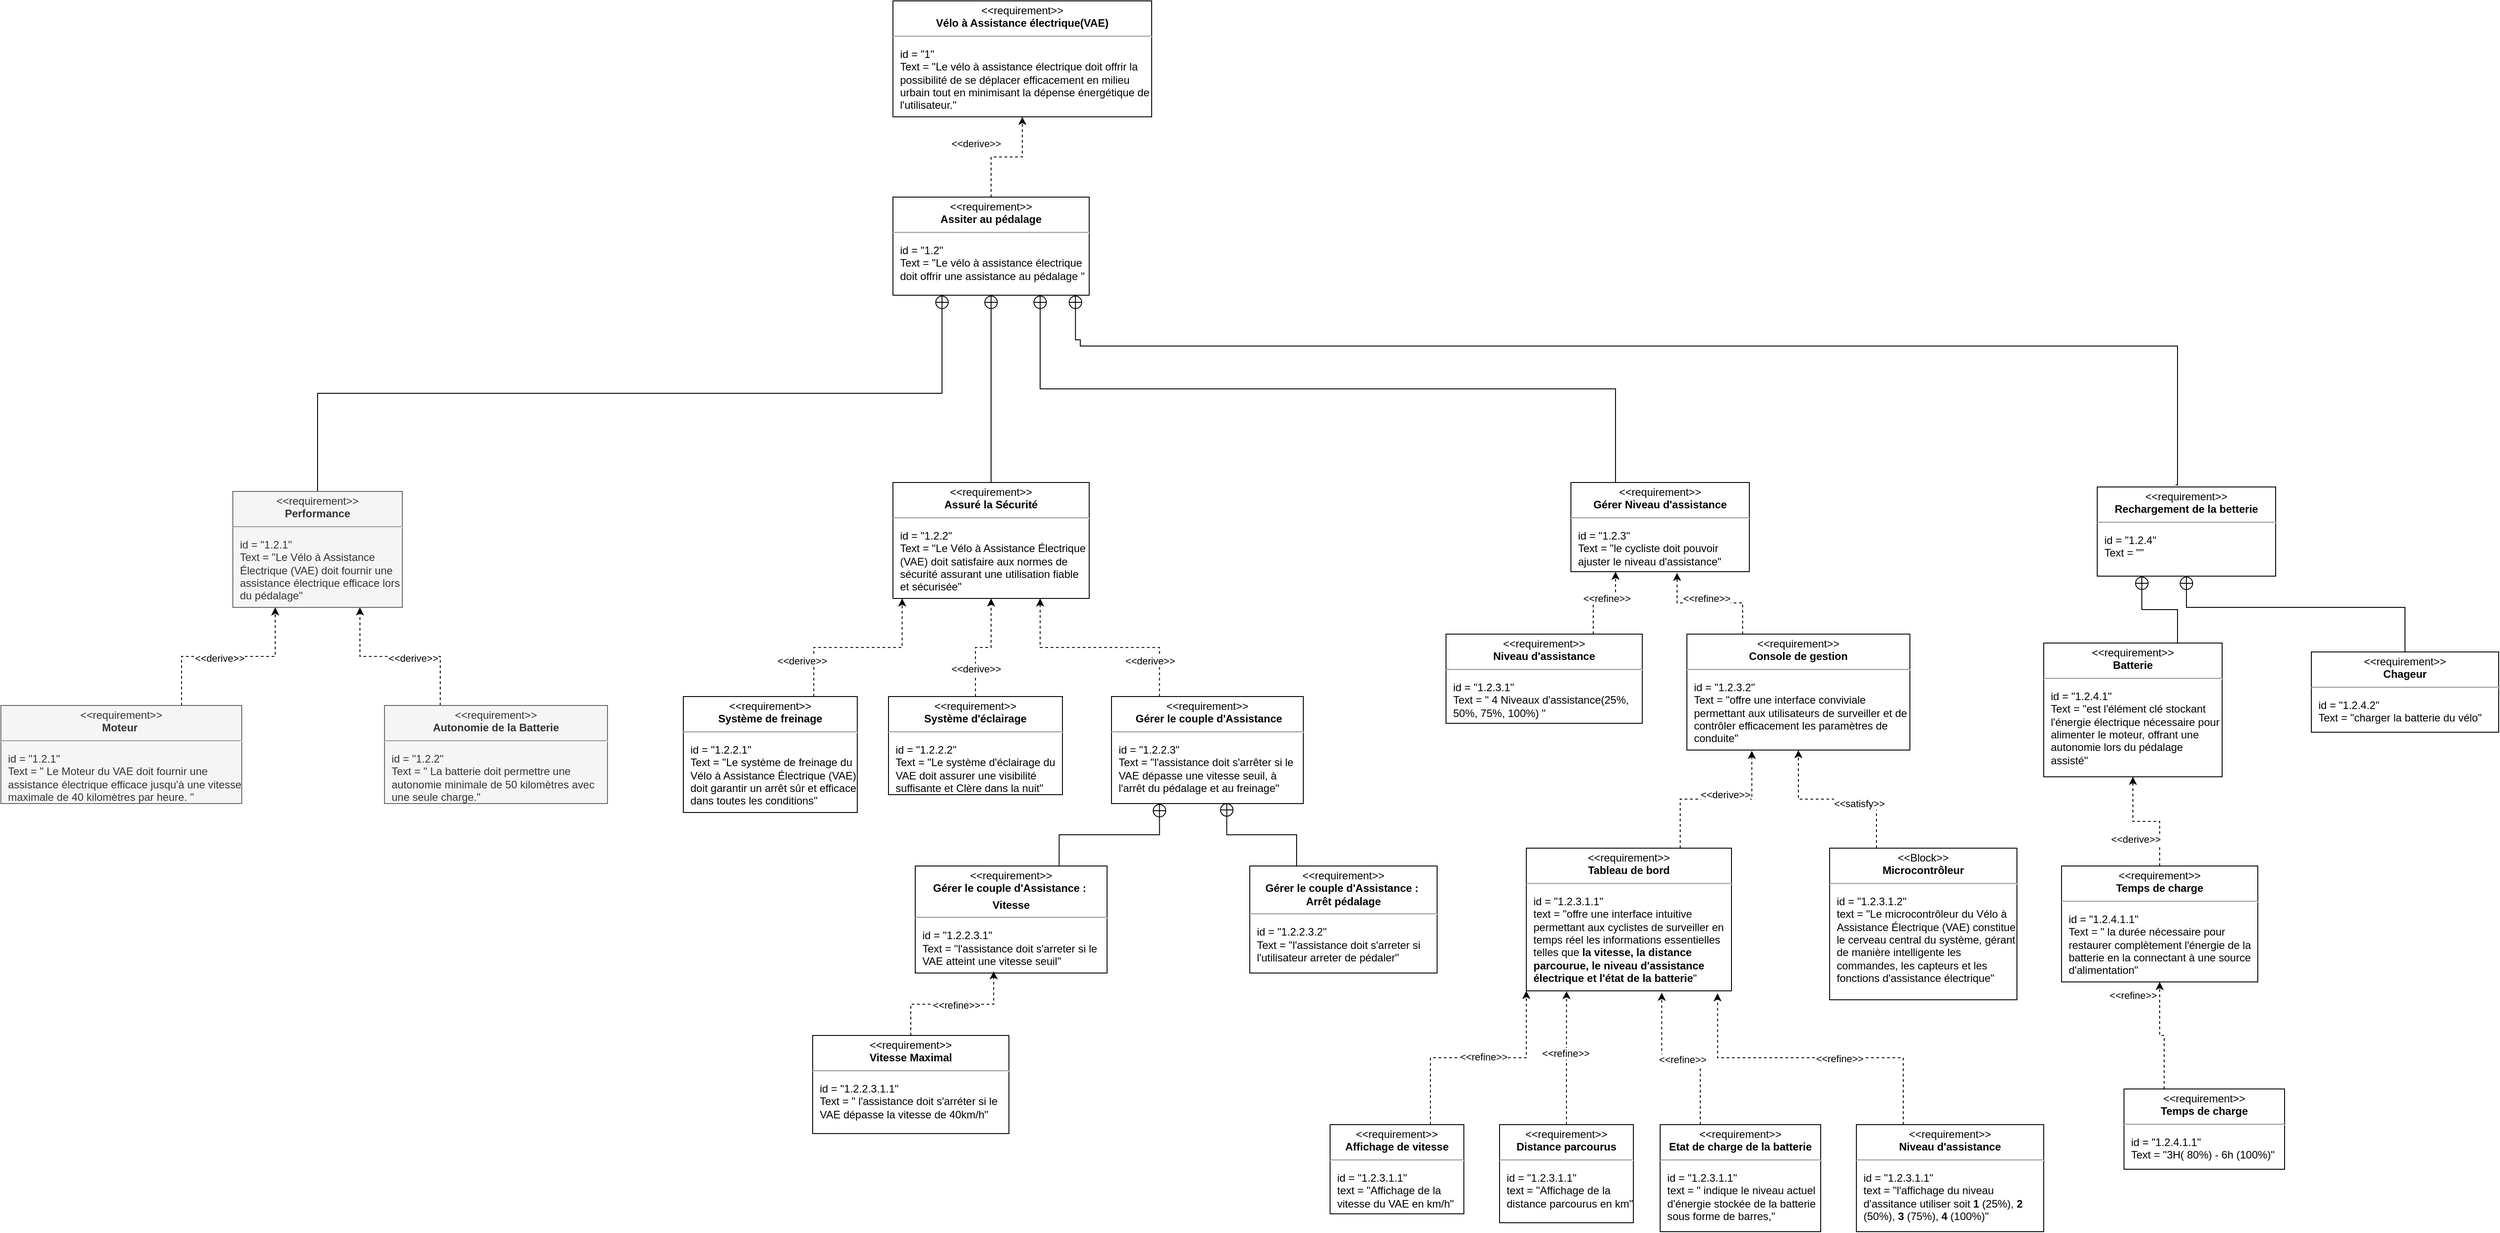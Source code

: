 <mxfile version="22.1.18" type="github">
  <diagram id="dAIOxEO-8DKLfruTNQ-A" name="Page-1">
    <mxGraphModel dx="4293" dy="5206" grid="1" gridSize="10" guides="1" tooltips="1" connect="1" arrows="1" fold="1" page="1" pageScale="1" pageWidth="3300" pageHeight="4681" math="0" shadow="0">
      <root>
        <mxCell id="0" />
        <mxCell id="1" parent="0" />
        <mxCell id="Z8fRhWyoZz0i8I4wxV49-1" value="&lt;p style=&quot;margin:0px;margin-top:4px;text-align:center;&quot;&gt;&amp;lt;&amp;lt;requirement&amp;gt;&amp;gt;&lt;br&gt;&lt;b&gt;Vélo à Assistance&amp;nbsp;électrique(VAE)&lt;/b&gt;&lt;/p&gt;&lt;hr&gt;&lt;p&gt;&lt;/p&gt;&lt;p style=&quot;margin:0px;margin-left:8px;text-align:left;&quot;&gt;id = &quot;1&quot;&lt;/p&gt;&lt;p style=&quot;text-align: left; margin: 0px 0px 0px 8px;&quot;&gt;Text = &quot;Le vélo à assistance électrique doit offrir la possibilité de se déplacer efficacement en milieu urbain tout en minimisant la dépense énergétique de l&#39;utilisateur.&quot;&lt;/p&gt;" style="shape=rect;overflow=fill;html=1;whiteSpace=wrap;align=center;" parent="1" vertex="1">
          <mxGeometry x="-2010" y="-4150" width="290" height="130" as="geometry" />
        </mxCell>
        <mxCell id="ZlxOVn8GUJKfg7nqgYgB-28" style="edgeStyle=orthogonalEdgeStyle;rounded=0;orthogonalLoop=1;jettySize=auto;html=1;exitX=0.5;exitY=0;exitDx=0;exitDy=0;entryX=0.5;entryY=1;entryDx=0;entryDy=0;dashed=1;" parent="1" source="Z8fRhWyoZz0i8I4wxV49-3" target="Z8fRhWyoZz0i8I4wxV49-1" edge="1">
          <mxGeometry relative="1" as="geometry" />
        </mxCell>
        <mxCell id="Z8fRhWyoZz0i8I4wxV49-3" value="&lt;p style=&quot;margin:0px;margin-top:4px;text-align:center;&quot;&gt;&amp;lt;&amp;lt;requirement&amp;gt;&amp;gt;&lt;br&gt;&lt;b&gt;Assiter au pédalage&lt;/b&gt;&lt;/p&gt;&lt;hr&gt;&lt;p&gt;&lt;/p&gt;&lt;p style=&quot;margin:0px;margin-left:8px;text-align:left;&quot;&gt;id = &quot;1.2&quot;&lt;/p&gt;&lt;p style=&quot;margin:0px;margin-left:8px;text-align:left;&quot;&gt;Text = &quot;Le vélo à assistance électrique doit offrir une assistance au pédalage&amp;nbsp;&quot;&lt;/p&gt;" style="shape=rect;overflow=fill;html=1;whiteSpace=wrap;align=center;" parent="1" vertex="1">
          <mxGeometry x="-2010" y="-3930" width="220" height="110" as="geometry" />
        </mxCell>
        <mxCell id="ZlxOVn8GUJKfg7nqgYgB-30" style="edgeStyle=orthogonalEdgeStyle;rounded=0;orthogonalLoop=1;jettySize=auto;html=1;exitX=0.5;exitY=0;exitDx=0;exitDy=0;entryX=0.5;entryY=1;entryDx=0;entryDy=0;entryPerimeter=0;endArrow=circlePlus;endFill=0;" parent="1" source="Z8fRhWyoZz0i8I4wxV49-20" target="Z8fRhWyoZz0i8I4wxV49-3" edge="1">
          <mxGeometry relative="1" as="geometry">
            <mxPoint x="-1910" y="-3830" as="targetPoint" />
            <Array as="points">
              <mxPoint x="-1900" y="-3610" />
            </Array>
          </mxGeometry>
        </mxCell>
        <mxCell id="Z8fRhWyoZz0i8I4wxV49-20" value="&lt;p style=&quot;margin:0px;margin-top:4px;text-align:center;&quot;&gt;&amp;lt;&amp;lt;requirement&amp;gt;&amp;gt;&lt;br&gt;&lt;b&gt;Assuré la Sécurité&lt;/b&gt;&lt;/p&gt;&lt;hr&gt;&lt;p&gt;&lt;/p&gt;&lt;p style=&quot;margin:0px;margin-left:8px;text-align:left;&quot;&gt;id = &quot;1.2.2&quot;&lt;/p&gt;&lt;p style=&quot;margin:0px;margin-left:8px;text-align:left;&quot;&gt;Text = &quot;Le Vélo à Assistance Électrique (VAE) doit satisfaire aux normes de sécurité assurant une utilisation fiable et sécurisée&quot;&lt;/p&gt;" style="shape=rect;overflow=fill;html=1;whiteSpace=wrap;align=center;" parent="1" vertex="1">
          <mxGeometry x="-2010" y="-3610" width="220" height="130" as="geometry" />
        </mxCell>
        <mxCell id="ZlxOVn8GUJKfg7nqgYgB-31" style="edgeStyle=orthogonalEdgeStyle;rounded=0;orthogonalLoop=1;jettySize=auto;html=1;exitX=0.25;exitY=0;exitDx=0;exitDy=0;entryX=0.75;entryY=1;entryDx=0;entryDy=0;endArrow=circlePlus;endFill=0;" parent="1" source="Z8fRhWyoZz0i8I4wxV49-21" target="Z8fRhWyoZz0i8I4wxV49-3" edge="1">
          <mxGeometry relative="1" as="geometry" />
        </mxCell>
        <mxCell id="Z8fRhWyoZz0i8I4wxV49-21" value="&lt;p style=&quot;margin:0px;margin-top:4px;text-align:center;&quot;&gt;&amp;lt;&amp;lt;requirement&amp;gt;&amp;gt;&lt;br&gt;&lt;b&gt;Gérer Niveau d&#39;assistance&lt;/b&gt;&lt;/p&gt;&lt;hr&gt;&lt;p&gt;&lt;/p&gt;&lt;p style=&quot;margin:0px;margin-left:8px;text-align:left;&quot;&gt;id = &quot;1.2.3&quot;&lt;/p&gt;&lt;p style=&quot;margin:0px;margin-left:8px;text-align:left;&quot;&gt;Text = &quot;le cycliste doit pouvoir ajuster le niveau d&#39;assistance&quot;&lt;/p&gt;" style="shape=rect;overflow=fill;html=1;whiteSpace=wrap;align=center;" parent="1" vertex="1">
          <mxGeometry x="-1250" y="-3610" width="200" height="100" as="geometry" />
        </mxCell>
        <mxCell id="ZlxOVn8GUJKfg7nqgYgB-1" style="edgeStyle=orthogonalEdgeStyle;rounded=0;orthogonalLoop=1;jettySize=auto;html=1;exitX=0.75;exitY=0;exitDx=0;exitDy=0;entryX=0.047;entryY=1;entryDx=0;entryDy=0;entryPerimeter=0;dashed=1;" parent="1" source="Z8fRhWyoZz0i8I4wxV49-24" target="Z8fRhWyoZz0i8I4wxV49-20" edge="1">
          <mxGeometry relative="1" as="geometry">
            <mxPoint x="-1996.4" y="-3449.8" as="targetPoint" />
          </mxGeometry>
        </mxCell>
        <mxCell id="Z8fRhWyoZz0i8I4wxV49-24" value="&lt;p style=&quot;margin:0px;margin-top:4px;text-align:center;&quot;&gt;&amp;lt;&amp;lt;requirement&amp;gt;&amp;gt;&lt;br&gt;&lt;b&gt;Système de freinage&lt;/b&gt;&lt;/p&gt;&lt;hr&gt;&lt;p&gt;&lt;/p&gt;&lt;p style=&quot;margin:0px;margin-left:8px;text-align:left;&quot;&gt;id = &quot;1.2.2.1&quot;&lt;/p&gt;&lt;p style=&quot;margin:0px;margin-left:8px;text-align:left;&quot;&gt;Text = &quot;Le système de freinage du Vélo à Assistance Électrique (VAE) doit garantir un arrêt sûr et efficace dans toutes les conditions&quot;&lt;/p&gt;" style="shape=rect;overflow=fill;html=1;whiteSpace=wrap;align=center;" parent="1" vertex="1">
          <mxGeometry x="-2245" y="-3370" width="195" height="130" as="geometry" />
        </mxCell>
        <mxCell id="ZlxOVn8GUJKfg7nqgYgB-6" style="edgeStyle=orthogonalEdgeStyle;rounded=0;orthogonalLoop=1;jettySize=auto;html=1;exitX=0.5;exitY=0;exitDx=0;exitDy=0;dashed=1;entryX=0.5;entryY=1;entryDx=0;entryDy=0;" parent="1" source="Z8fRhWyoZz0i8I4wxV49-25" target="Z8fRhWyoZz0i8I4wxV49-20" edge="1">
          <mxGeometry relative="1" as="geometry">
            <mxPoint x="-1915" y="-3450" as="targetPoint" />
          </mxGeometry>
        </mxCell>
        <mxCell id="Z8fRhWyoZz0i8I4wxV49-25" value="&lt;p style=&quot;margin:0px;margin-top:4px;text-align:center;&quot;&gt;&amp;lt;&amp;lt;requirement&amp;gt;&amp;gt;&lt;br&gt;&lt;b style=&quot;border-color: var(--border-color);&quot;&gt;Système d&#39;éclairage&lt;/b&gt;&lt;/p&gt;&lt;hr&gt;&lt;p&gt;&lt;/p&gt;&lt;p style=&quot;margin:0px;margin-left:8px;text-align:left;&quot;&gt;id = &quot;1.2.2.2&quot;&lt;/p&gt;&lt;p style=&quot;margin:0px;margin-left:8px;text-align:left;&quot;&gt;Text = &quot;Le système d&#39;éclairage du VAE doit assurer une visibilité suffisante et Clère dans la nuit&quot;&lt;/p&gt;" style="shape=rect;overflow=fill;html=1;whiteSpace=wrap;align=center;" parent="1" vertex="1">
          <mxGeometry x="-2015" y="-3370" width="195" height="110" as="geometry" />
        </mxCell>
        <mxCell id="Z8fRhWyoZz0i8I4wxV49-27" value="&lt;p style=&quot;margin:0px;margin-top:4px;text-align:center;&quot;&gt;&amp;lt;&amp;lt;requirement&amp;gt;&amp;gt;&lt;br&gt;&lt;b&gt;&amp;nbsp;Gérer le couple d&#39;Assistance&lt;br&gt;&lt;/b&gt;&lt;/p&gt;&lt;hr&gt;&lt;p&gt;&lt;/p&gt;&lt;p style=&quot;margin:0px;margin-left:8px;text-align:left;&quot;&gt;id = &quot;1.2.2.3&quot;&lt;/p&gt;&lt;p style=&quot;margin:0px;margin-left:8px;text-align:left;&quot;&gt;Text = &quot;l&#39;assistance doit s&#39;arrêter si le VAE dépasse une vitesse seuil, à l&#39;arrêt du pédalage et au freinage&quot;&lt;/p&gt;" style="shape=rect;overflow=fill;html=1;whiteSpace=wrap;align=center;" parent="1" vertex="1">
          <mxGeometry x="-1765" y="-3370" width="215" height="120" as="geometry" />
        </mxCell>
        <mxCell id="Z8fRhWyoZz0i8I4wxV49-30" style="edgeStyle=orthogonalEdgeStyle;rounded=0;orthogonalLoop=1;jettySize=auto;html=1;exitX=0.75;exitY=0;exitDx=0;exitDy=0;entryX=0.25;entryY=1;entryDx=0;entryDy=0;endArrow=circlePlus;endFill=0;" parent="1" source="Z8fRhWyoZz0i8I4wxV49-28" target="Z8fRhWyoZz0i8I4wxV49-27" edge="1">
          <mxGeometry relative="1" as="geometry" />
        </mxCell>
        <mxCell id="Z8fRhWyoZz0i8I4wxV49-28" value="&lt;p style=&quot;margin:0px;margin-top:4px;text-align:center;&quot;&gt;&amp;lt;&amp;lt;requirement&amp;gt;&amp;gt;&lt;br&gt;&lt;b&gt;Gérer le couple d&#39;Assistance :&amp;nbsp;&lt;br&gt;&lt;/b&gt;&lt;/p&gt;&lt;p style=&quot;margin:0px;margin-top:4px;text-align:center;&quot;&gt;&lt;b&gt;Vitesse&lt;/b&gt;&lt;/p&gt;&lt;hr&gt;&lt;p&gt;&lt;/p&gt;&lt;p style=&quot;margin:0px;margin-left:8px;text-align:left;&quot;&gt;id = &quot;1.2.2.3.1&quot;&lt;/p&gt;&lt;p style=&quot;margin:0px;margin-left:8px;text-align:left;&quot;&gt;Text = &quot;l&#39;assistance doit s&#39;arreter si le VAE atteint une vitesse seuil&quot;&lt;/p&gt;" style="shape=rect;overflow=fill;html=1;whiteSpace=wrap;align=center;" parent="1" vertex="1">
          <mxGeometry x="-1985" y="-3180" width="215" height="120" as="geometry" />
        </mxCell>
        <mxCell id="Z8fRhWyoZz0i8I4wxV49-29" value="&lt;p style=&quot;margin:0px;margin-top:4px;text-align:center;&quot;&gt;&amp;lt;&amp;lt;requirement&amp;gt;&amp;gt;&lt;br&gt;&lt;b&gt;Gérer le couple d&#39;Assistance :&amp;nbsp;&lt;br&gt;&lt;/b&gt;&lt;/p&gt;&lt;b&gt;Arrêt&lt;/b&gt;&lt;b style=&quot;background-color: initial;&quot;&gt;&amp;nbsp;pédalage&lt;/b&gt;&lt;b&gt;&lt;br&gt;&lt;/b&gt;&lt;hr&gt;&lt;p&gt;&lt;/p&gt;&lt;p style=&quot;margin:0px;margin-left:8px;text-align:left;&quot;&gt;id = &quot;1.2.2.3.2&quot;&lt;/p&gt;&lt;p style=&quot;margin:0px;margin-left:8px;text-align:left;&quot;&gt;Text = &quot;l&#39;assistance doit s&#39;arreter si l&#39;utilisateur arreter de pédaler&quot;&lt;/p&gt;" style="shape=rect;overflow=fill;html=1;whiteSpace=wrap;align=center;" parent="1" vertex="1">
          <mxGeometry x="-1610" y="-3180" width="210" height="120" as="geometry" />
        </mxCell>
        <mxCell id="Z8fRhWyoZz0i8I4wxV49-33" value="&lt;p style=&quot;margin:0px;margin-top:4px;text-align:center;&quot;&gt;&amp;lt;&amp;lt;requirement&amp;gt;&amp;gt;&lt;br&gt;&lt;b&gt;Vitesse Maximal&lt;/b&gt;&lt;/p&gt;&lt;hr&gt;&lt;p&gt;&lt;/p&gt;&lt;p style=&quot;margin:0px;margin-left:8px;text-align:left;&quot;&gt;id = &quot;1.2.2.3.1.1&quot;&lt;/p&gt;&lt;p style=&quot;margin:0px;margin-left:8px;text-align:left;&quot;&gt;Text = &quot; l&#39;assistance doit s&#39;arréter si le VAE dépasse la vitesse de 40km/h&quot;&lt;/p&gt;" style="shape=rect;overflow=fill;html=1;whiteSpace=wrap;align=center;" parent="1" vertex="1">
          <mxGeometry x="-2100" y="-2990" width="220" height="110" as="geometry" />
        </mxCell>
        <mxCell id="Z8fRhWyoZz0i8I4wxV49-34" style="edgeStyle=orthogonalEdgeStyle;rounded=0;orthogonalLoop=1;jettySize=auto;html=1;exitX=0.5;exitY=0;exitDx=0;exitDy=0;entryX=0.409;entryY=0.984;entryDx=0;entryDy=0;entryPerimeter=0;dashed=1;" parent="1" source="Z8fRhWyoZz0i8I4wxV49-33" target="Z8fRhWyoZz0i8I4wxV49-28" edge="1">
          <mxGeometry relative="1" as="geometry" />
        </mxCell>
        <mxCell id="6VmxAoUBjaaltLx5dbob-4" value="&amp;lt;&amp;lt;refine&amp;gt;&amp;gt;" style="edgeLabel;html=1;align=center;verticalAlign=middle;resizable=0;points=[];" vertex="1" connectable="0" parent="Z8fRhWyoZz0i8I4wxV49-34">
          <mxGeometry x="0.038" y="-1" relative="1" as="geometry">
            <mxPoint as="offset" />
          </mxGeometry>
        </mxCell>
        <mxCell id="ZlxOVn8GUJKfg7nqgYgB-7" style="edgeStyle=orthogonalEdgeStyle;rounded=0;orthogonalLoop=1;jettySize=auto;html=1;exitX=0.25;exitY=0;exitDx=0;exitDy=0;dashed=1;entryX=0.75;entryY=1;entryDx=0;entryDy=0;" parent="1" source="Z8fRhWyoZz0i8I4wxV49-27" target="Z8fRhWyoZz0i8I4wxV49-20" edge="1">
          <mxGeometry relative="1" as="geometry">
            <mxPoint x="-1853" y="-3440" as="targetPoint" />
          </mxGeometry>
        </mxCell>
        <mxCell id="ZlxOVn8GUJKfg7nqgYgB-19" style="edgeStyle=orthogonalEdgeStyle;rounded=0;orthogonalLoop=1;jettySize=auto;html=1;exitX=0.75;exitY=0;exitDx=0;exitDy=0;entryX=0.25;entryY=1;entryDx=0;entryDy=0;dashed=1;" parent="1" source="ZlxOVn8GUJKfg7nqgYgB-10" target="Z8fRhWyoZz0i8I4wxV49-21" edge="1">
          <mxGeometry relative="1" as="geometry" />
        </mxCell>
        <mxCell id="ZlxOVn8GUJKfg7nqgYgB-10" value="&lt;p style=&quot;margin:0px;margin-top:4px;text-align:center;&quot;&gt;&amp;lt;&amp;lt;requirement&amp;gt;&amp;gt;&lt;br&gt;&lt;b&gt;Niveau d&#39;assistance&lt;/b&gt;&lt;/p&gt;&lt;hr&gt;&lt;p&gt;&lt;/p&gt;&lt;p style=&quot;margin:0px;margin-left:8px;text-align:left;&quot;&gt;id = &quot;1.2.3.1&quot;&lt;/p&gt;&lt;p style=&quot;margin:0px;margin-left:8px;text-align:left;&quot;&gt;Text = &quot; 4 Niveaux d&#39;assistance(25%, 50%, 75%, 100%) &quot;&lt;/p&gt;" style="shape=rect;overflow=fill;html=1;whiteSpace=wrap;align=center;" parent="1" vertex="1">
          <mxGeometry x="-1390" y="-3440" width="220" height="100" as="geometry" />
        </mxCell>
        <mxCell id="ZlxOVn8GUJKfg7nqgYgB-11" value="&lt;p style=&quot;margin:0px;margin-top:4px;text-align:center;&quot;&gt;&amp;lt;&amp;lt;requirement&amp;gt;&amp;gt;&lt;br&gt;&lt;b&gt;Console de gestion&lt;/b&gt;&lt;/p&gt;&lt;hr&gt;&lt;p&gt;&lt;/p&gt;&lt;p style=&quot;margin:0px;margin-left:8px;text-align:left;&quot;&gt;id = &quot;1.2.3.2&quot;&lt;/p&gt;&lt;p style=&quot;margin:0px;margin-left:8px;text-align:left;&quot;&gt;Text = &quot;offre une interface conviviale permettant aux utilisateurs de surveiller et de contrôler efficacement les paramètres de conduite&quot;&lt;/p&gt;" style="shape=rect;overflow=fill;html=1;whiteSpace=wrap;align=center;" parent="1" vertex="1">
          <mxGeometry x="-1120" y="-3440" width="250" height="130" as="geometry" />
        </mxCell>
        <mxCell id="ZlxOVn8GUJKfg7nqgYgB-12" value="&lt;p style=&quot;margin:0px;margin-top:4px;text-align:center;&quot;&gt;&amp;lt;&amp;lt;requirement&amp;gt;&amp;gt;&lt;br&gt;&lt;b&gt;Tableau de bord&lt;/b&gt;&lt;/p&gt;&lt;hr&gt;&lt;p&gt;&lt;/p&gt;&lt;p style=&quot;margin:0px;margin-left:8px;text-align:left;&quot;&gt;id = &quot;1.2.3.1.1&quot;&lt;/p&gt;&lt;p style=&quot;margin:0px;margin-left:8px;text-align:left;&quot;&gt;text = &quot;offre une interface intuitive permettant aux cyclistes de surveiller en temps réel les informations essentielles telles que &lt;b&gt;la vitesse, la distance parcourue, le niveau d&#39;assistance électrique et l&#39;état de la batterie&lt;/b&gt;&quot;&lt;/p&gt;" style="shape=rect;overflow=fill;html=1;whiteSpace=wrap;align=center;" parent="1" vertex="1">
          <mxGeometry x="-1300" y="-3200" width="230" height="160" as="geometry" />
        </mxCell>
        <mxCell id="ZlxOVn8GUJKfg7nqgYgB-15" style="edgeStyle=orthogonalEdgeStyle;rounded=0;orthogonalLoop=1;jettySize=auto;html=1;exitX=0.25;exitY=0;exitDx=0;exitDy=0;entryX=0.5;entryY=1;entryDx=0;entryDy=0;dashed=1;" parent="1" source="ZlxOVn8GUJKfg7nqgYgB-13" target="ZlxOVn8GUJKfg7nqgYgB-11" edge="1">
          <mxGeometry relative="1" as="geometry" />
        </mxCell>
        <mxCell id="ZlxOVn8GUJKfg7nqgYgB-13" value="&lt;p style=&quot;margin:0px;margin-top:4px;text-align:center;&quot;&gt;&amp;lt;&amp;lt;Block&amp;gt;&amp;gt;&lt;br&gt;&lt;b&gt;Microcontrôleur&lt;/b&gt;&lt;br&gt;&lt;/p&gt;&lt;hr&gt;&lt;p&gt;&lt;/p&gt;&lt;p style=&quot;margin:0px;margin-left:8px;text-align:left;&quot;&gt;id = &quot;1.2.3.1.2&quot;&lt;/p&gt;&lt;p style=&quot;margin:0px;margin-left:8px;text-align:left;&quot;&gt;text = &quot;Le microcontrôleur du Vélo à Assistance Électrique (VAE) constitue le cerveau central du système, gérant de manière intelligente les commandes, les capteurs et les fonctions d&#39;assistance électrique&quot;&lt;/p&gt;" style="shape=rect;overflow=fill;html=1;whiteSpace=wrap;align=center;" parent="1" vertex="1">
          <mxGeometry x="-960" y="-3200" width="210" height="170" as="geometry" />
        </mxCell>
        <mxCell id="ZlxOVn8GUJKfg7nqgYgB-14" style="edgeStyle=orthogonalEdgeStyle;rounded=0;orthogonalLoop=1;jettySize=auto;html=1;exitX=0.75;exitY=0;exitDx=0;exitDy=0;entryX=0.291;entryY=1.007;entryDx=0;entryDy=0;entryPerimeter=0;dashed=1;" parent="1" source="ZlxOVn8GUJKfg7nqgYgB-12" target="ZlxOVn8GUJKfg7nqgYgB-11" edge="1">
          <mxGeometry relative="1" as="geometry" />
        </mxCell>
        <mxCell id="ZlxOVn8GUJKfg7nqgYgB-18" style="edgeStyle=orthogonalEdgeStyle;rounded=0;orthogonalLoop=1;jettySize=auto;html=1;exitX=0.25;exitY=0;exitDx=0;exitDy=0;entryX=0.595;entryY=1.013;entryDx=0;entryDy=0;entryPerimeter=0;dashed=1;" parent="1" source="ZlxOVn8GUJKfg7nqgYgB-11" target="Z8fRhWyoZz0i8I4wxV49-21" edge="1">
          <mxGeometry relative="1" as="geometry" />
        </mxCell>
        <mxCell id="ZlxOVn8GUJKfg7nqgYgB-20" style="edgeStyle=orthogonalEdgeStyle;rounded=0;orthogonalLoop=1;jettySize=auto;html=1;exitX=0.25;exitY=0;exitDx=0;exitDy=0;entryX=0.601;entryY=0.993;entryDx=0;entryDy=0;entryPerimeter=0;endArrow=circlePlus;endFill=0;" parent="1" target="Z8fRhWyoZz0i8I4wxV49-27" edge="1" source="Z8fRhWyoZz0i8I4wxV49-29">
          <mxGeometry relative="1" as="geometry">
            <mxPoint x="-1602.5" y="-3200" as="sourcePoint" />
          </mxGeometry>
        </mxCell>
        <mxCell id="ZlxOVn8GUJKfg7nqgYgB-29" style="edgeStyle=orthogonalEdgeStyle;rounded=0;orthogonalLoop=1;jettySize=auto;html=1;exitX=0.5;exitY=0;exitDx=0;exitDy=0;entryX=0.25;entryY=1;entryDx=0;entryDy=0;endArrow=circlePlus;endFill=0;" parent="1" source="ZlxOVn8GUJKfg7nqgYgB-22" target="Z8fRhWyoZz0i8I4wxV49-3" edge="1">
          <mxGeometry relative="1" as="geometry">
            <mxPoint x="-1960" y="-3800" as="targetPoint" />
          </mxGeometry>
        </mxCell>
        <mxCell id="ZlxOVn8GUJKfg7nqgYgB-22" value="&lt;p style=&quot;margin:0px;margin-top:4px;text-align:center;&quot;&gt;&amp;lt;&amp;lt;requirement&amp;gt;&amp;gt;&lt;br&gt;&lt;b&gt;Performance&lt;/b&gt;&lt;/p&gt;&lt;hr&gt;&lt;p&gt;&lt;/p&gt;&lt;p style=&quot;margin:0px;margin-left:8px;text-align:left;&quot;&gt;id = &quot;1.2.1&quot;&lt;/p&gt;&lt;p style=&quot;margin:0px;margin-left:8px;text-align:left;&quot;&gt;Text = &quot;Le Vélo à Assistance Électrique (VAE) doit fournir une assistance électrique efficace lors du pédalage&quot;&lt;/p&gt;" style="shape=rect;overflow=fill;html=1;whiteSpace=wrap;align=center;fillColor=#f5f5f5;fontColor=#333333;strokeColor=#666666;" parent="1" vertex="1">
          <mxGeometry x="-2750" y="-3600" width="190" height="130" as="geometry" />
        </mxCell>
        <mxCell id="ZlxOVn8GUJKfg7nqgYgB-32" style="edgeStyle=orthogonalEdgeStyle;rounded=0;orthogonalLoop=1;jettySize=auto;html=1;exitX=0.75;exitY=0;exitDx=0;exitDy=0;entryX=0.25;entryY=1;entryDx=0;entryDy=0;dashed=1;" parent="1" source="ZlxOVn8GUJKfg7nqgYgB-23" target="ZlxOVn8GUJKfg7nqgYgB-22" edge="1">
          <mxGeometry relative="1" as="geometry" />
        </mxCell>
        <mxCell id="6VmxAoUBjaaltLx5dbob-3" value="&amp;lt;&amp;lt;derive&amp;gt;&amp;gt;" style="edgeLabel;html=1;align=center;verticalAlign=middle;resizable=0;points=[];" vertex="1" connectable="0" parent="ZlxOVn8GUJKfg7nqgYgB-32">
          <mxGeometry x="-0.094" y="-2" relative="1" as="geometry">
            <mxPoint as="offset" />
          </mxGeometry>
        </mxCell>
        <mxCell id="ZlxOVn8GUJKfg7nqgYgB-23" value="&lt;p style=&quot;margin:0px;margin-top:4px;text-align:center;&quot;&gt;&amp;lt;&amp;lt;requirement&amp;gt;&amp;gt;&lt;br&gt;&lt;b&gt;Moteur&amp;nbsp;&lt;/b&gt;&lt;br&gt;&lt;/p&gt;&lt;hr&gt;&lt;p&gt;&lt;/p&gt;&lt;p style=&quot;margin:0px;margin-left:8px;text-align:left;&quot;&gt;id = &quot;1.2.1&quot;&lt;/p&gt;&lt;p style=&quot;margin:0px;margin-left:8px;text-align:left;&quot;&gt;Text = &quot;&amp;nbsp;Le Moteur du VAE doit fournir une assistance électrique efficace jusqu&#39;à une vitesse maximale de 40 kilomètres par heure. &quot;&lt;/p&gt;" style="shape=rect;overflow=fill;html=1;whiteSpace=wrap;align=center;fillColor=#f5f5f5;fontColor=#333333;strokeColor=#666666;" parent="1" vertex="1">
          <mxGeometry x="-3010" y="-3360" width="270" height="110" as="geometry" />
        </mxCell>
        <mxCell id="6VmxAoUBjaaltLx5dbob-1" style="edgeStyle=orthogonalEdgeStyle;rounded=0;orthogonalLoop=1;jettySize=auto;html=1;exitX=0.25;exitY=0;exitDx=0;exitDy=0;entryX=0.75;entryY=1;entryDx=0;entryDy=0;dashed=1;" edge="1" parent="1" source="ZlxOVn8GUJKfg7nqgYgB-24" target="ZlxOVn8GUJKfg7nqgYgB-22">
          <mxGeometry relative="1" as="geometry" />
        </mxCell>
        <mxCell id="6VmxAoUBjaaltLx5dbob-2" value="&amp;lt;&amp;lt;derive&amp;gt;&amp;gt;" style="edgeLabel;html=1;align=center;verticalAlign=middle;resizable=0;points=[];" vertex="1" connectable="0" parent="6VmxAoUBjaaltLx5dbob-1">
          <mxGeometry x="-0.141" y="2" relative="1" as="geometry">
            <mxPoint as="offset" />
          </mxGeometry>
        </mxCell>
        <mxCell id="ZlxOVn8GUJKfg7nqgYgB-24" value="&lt;p style=&quot;margin:0px;margin-top:4px;text-align:center;&quot;&gt;&amp;lt;&amp;lt;requirement&amp;gt;&amp;gt;&lt;br&gt;&lt;b&gt;Autonomie de la Batterie&lt;/b&gt;&lt;br&gt;&lt;/p&gt;&lt;hr&gt;&lt;p&gt;&lt;/p&gt;&lt;p style=&quot;margin:0px;margin-left:8px;text-align:left;&quot;&gt;id = &quot;1.2.2&quot;&lt;/p&gt;&lt;p style=&quot;margin:0px;margin-left:8px;text-align:left;&quot;&gt;Text = &quot;&amp;nbsp;La batterie doit permettre une autonomie minimale de 50 kilomètres avec une seule charge.&quot;&lt;/p&gt;" style="shape=rect;overflow=fill;html=1;whiteSpace=wrap;align=center;fillColor=#f5f5f5;fontColor=#333333;strokeColor=#666666;" parent="1" vertex="1">
          <mxGeometry x="-2580" y="-3360" width="250" height="110" as="geometry" />
        </mxCell>
        <mxCell id="ZlxOVn8GUJKfg7nqgYgB-37" style="edgeStyle=orthogonalEdgeStyle;rounded=0;orthogonalLoop=1;jettySize=auto;html=1;exitX=0.339;exitY=0.01;exitDx=0;exitDy=0;entryX=0.839;entryY=1.029;entryDx=0;entryDy=0;endArrow=circlePlus;endFill=0;exitPerimeter=0;entryPerimeter=0;" parent="1" edge="1">
          <mxGeometry relative="1" as="geometry">
            <mxPoint x="-1805.42" y="-3820" as="targetPoint" />
            <mxPoint x="-572.2" y="-3607.19" as="sourcePoint" />
            <Array as="points">
              <mxPoint x="-570" y="-3607" />
              <mxPoint x="-570" y="-3763" />
              <mxPoint x="-1800" y="-3763" />
              <mxPoint x="-1800" y="-3770" />
              <mxPoint x="-1805" y="-3770" />
            </Array>
          </mxGeometry>
        </mxCell>
        <mxCell id="ZlxOVn8GUJKfg7nqgYgB-35" value="&lt;p style=&quot;margin:0px;margin-top:4px;text-align:center;&quot;&gt;&amp;lt;&amp;lt;requirement&amp;gt;&amp;gt;&lt;br&gt;&lt;b&gt;Rechargement de la betterie&lt;/b&gt;&lt;/p&gt;&lt;hr&gt;&lt;p&gt;&lt;/p&gt;&lt;p style=&quot;margin:0px;margin-left:8px;text-align:left;&quot;&gt;id = &quot;1.2.4&quot;&lt;/p&gt;&lt;p style=&quot;margin:0px;margin-left:8px;text-align:left;&quot;&gt;Text = &quot;&quot;&lt;/p&gt;" style="shape=rect;overflow=fill;html=1;whiteSpace=wrap;align=center;" parent="1" vertex="1">
          <mxGeometry x="-660" y="-3605" width="200" height="100" as="geometry" />
        </mxCell>
        <mxCell id="ZlxOVn8GUJKfg7nqgYgB-42" style="edgeStyle=orthogonalEdgeStyle;rounded=0;orthogonalLoop=1;jettySize=auto;html=1;exitX=0.75;exitY=0;exitDx=0;exitDy=0;entryX=0.25;entryY=1;entryDx=0;entryDy=0;endArrow=circlePlus;endFill=0;" parent="1" source="ZlxOVn8GUJKfg7nqgYgB-39" target="ZlxOVn8GUJKfg7nqgYgB-35" edge="1">
          <mxGeometry relative="1" as="geometry" />
        </mxCell>
        <mxCell id="ZlxOVn8GUJKfg7nqgYgB-39" value="&lt;p style=&quot;margin:0px;margin-top:4px;text-align:center;&quot;&gt;&amp;lt;&amp;lt;requirement&amp;gt;&amp;gt;&lt;br&gt;&lt;b&gt;Batterie&lt;/b&gt;&lt;/p&gt;&lt;hr&gt;&lt;p&gt;&lt;/p&gt;&lt;p style=&quot;margin:0px;margin-left:8px;text-align:left;&quot;&gt;id = &quot;1.2.4.1&quot;&lt;/p&gt;&lt;p style=&quot;margin:0px;margin-left:8px;text-align:left;&quot;&gt;Text = &quot;est l&#39;élément clé stockant l&#39;énergie électrique nécessaire pour alimenter le moteur, offrant une autonomie lors du pédalage assisté&quot;&lt;/p&gt;" style="shape=rect;overflow=fill;html=1;whiteSpace=wrap;align=center;" parent="1" vertex="1">
          <mxGeometry x="-720" y="-3430" width="200" height="150" as="geometry" />
        </mxCell>
        <mxCell id="ZlxOVn8GUJKfg7nqgYgB-43" value="" style="edgeStyle=orthogonalEdgeStyle;rounded=0;orthogonalLoop=1;jettySize=auto;html=1;endArrow=circlePlus;endFill=0;" parent="1" source="ZlxOVn8GUJKfg7nqgYgB-40" target="ZlxOVn8GUJKfg7nqgYgB-35" edge="1">
          <mxGeometry relative="1" as="geometry">
            <Array as="points">
              <mxPoint x="-315" y="-3470" />
              <mxPoint x="-560" y="-3470" />
            </Array>
          </mxGeometry>
        </mxCell>
        <mxCell id="ZlxOVn8GUJKfg7nqgYgB-40" value="&lt;p style=&quot;margin:0px;margin-top:4px;text-align:center;&quot;&gt;&amp;lt;&amp;lt;requirement&amp;gt;&amp;gt;&lt;br&gt;&lt;b&gt;Chageur&lt;/b&gt;&lt;/p&gt;&lt;hr&gt;&lt;p&gt;&lt;/p&gt;&lt;p style=&quot;margin:0px;margin-left:8px;text-align:left;&quot;&gt;id = &quot;1.2.4.2&quot;&lt;/p&gt;&lt;p style=&quot;margin:0px;margin-left:8px;text-align:left;&quot;&gt;Text = &quot;&lt;span style=&quot;background-color: initial;&quot;&gt;charger la batterie du vélo&lt;/span&gt;&lt;span style=&quot;background-color: initial;&quot;&gt;&quot;&lt;/span&gt;&lt;/p&gt;" style="shape=rect;overflow=fill;html=1;whiteSpace=wrap;align=center;" parent="1" vertex="1">
          <mxGeometry x="-420" y="-3420" width="210" height="90" as="geometry" />
        </mxCell>
        <mxCell id="ZlxOVn8GUJKfg7nqgYgB-45" style="edgeStyle=orthogonalEdgeStyle;rounded=0;orthogonalLoop=1;jettySize=auto;html=1;exitX=0.5;exitY=0;exitDx=0;exitDy=0;entryX=0.5;entryY=1;entryDx=0;entryDy=0;dashed=1;" parent="1" source="ZlxOVn8GUJKfg7nqgYgB-41" target="ZlxOVn8GUJKfg7nqgYgB-39" edge="1">
          <mxGeometry relative="1" as="geometry" />
        </mxCell>
        <mxCell id="ZlxOVn8GUJKfg7nqgYgB-41" value="&lt;p style=&quot;margin:0px;margin-top:4px;text-align:center;&quot;&gt;&amp;lt;&amp;lt;requirement&amp;gt;&amp;gt;&lt;br&gt;&lt;b&gt;Temps de charge&lt;/b&gt;&lt;/p&gt;&lt;hr&gt;&lt;p&gt;&lt;/p&gt;&lt;p style=&quot;margin:0px;margin-left:8px;text-align:left;&quot;&gt;id = &quot;1.2.4.1.1&quot;&lt;/p&gt;&lt;p style=&quot;margin:0px;margin-left:8px;text-align:left;&quot;&gt;Text = &quot;&amp;nbsp;la durée nécessaire pour restaurer complètement l&#39;énergie de la batterie en la connectant à une source d&#39;alimentation&quot;&lt;/p&gt;" style="shape=rect;overflow=fill;html=1;whiteSpace=wrap;align=center;" parent="1" vertex="1">
          <mxGeometry x="-700" y="-3180" width="220" height="130" as="geometry" />
        </mxCell>
        <mxCell id="ZlxOVn8GUJKfg7nqgYgB-50" style="edgeStyle=orthogonalEdgeStyle;rounded=0;orthogonalLoop=1;jettySize=auto;html=1;exitX=0.75;exitY=0;exitDx=0;exitDy=0;entryX=0;entryY=1;entryDx=0;entryDy=0;dashed=1;" parent="1" source="ZlxOVn8GUJKfg7nqgYgB-46" target="ZlxOVn8GUJKfg7nqgYgB-12" edge="1">
          <mxGeometry relative="1" as="geometry" />
        </mxCell>
        <mxCell id="ZlxOVn8GUJKfg7nqgYgB-59" value="&amp;lt;&amp;lt;refine&amp;gt;&amp;gt;" style="edgeLabel;html=1;align=center;verticalAlign=middle;resizable=0;points=[];" parent="ZlxOVn8GUJKfg7nqgYgB-50" vertex="1" connectable="0">
          <mxGeometry x="0.04" y="1" relative="1" as="geometry">
            <mxPoint as="offset" />
          </mxGeometry>
        </mxCell>
        <mxCell id="ZlxOVn8GUJKfg7nqgYgB-46" value="&lt;p style=&quot;margin:0px;margin-top:4px;text-align:center;&quot;&gt;&amp;lt;&amp;lt;requirement&amp;gt;&amp;gt;&lt;br&gt;&lt;b&gt;Affichage de vitesse&lt;/b&gt;&lt;/p&gt;&lt;hr&gt;&lt;p&gt;&lt;/p&gt;&lt;p style=&quot;margin:0px;margin-left:8px;text-align:left;&quot;&gt;id = &quot;1.2.3.1.1&quot;&lt;/p&gt;&lt;p style=&quot;margin:0px;margin-left:8px;text-align:left;&quot;&gt;text = &quot;Affichage de la vitesse du VAE en km/h&quot;&lt;/p&gt;" style="shape=rect;overflow=fill;html=1;whiteSpace=wrap;align=center;" parent="1" vertex="1">
          <mxGeometry x="-1520" y="-2890" width="150" height="100" as="geometry" />
        </mxCell>
        <mxCell id="ZlxOVn8GUJKfg7nqgYgB-47" value="&lt;p style=&quot;margin:0px;margin-top:4px;text-align:center;&quot;&gt;&amp;lt;&amp;lt;requirement&amp;gt;&amp;gt;&lt;br&gt;&lt;b&gt;Distance parcourus&lt;/b&gt;&lt;/p&gt;&lt;hr&gt;&lt;p&gt;&lt;/p&gt;&lt;p style=&quot;margin:0px;margin-left:8px;text-align:left;&quot;&gt;id = &quot;1.2.3.1.1&quot;&lt;/p&gt;&lt;p style=&quot;margin:0px;margin-left:8px;text-align:left;&quot;&gt;text = &quot;Affichage de la distance parcourus en km&quot;&lt;/p&gt;" style="shape=rect;overflow=fill;html=1;whiteSpace=wrap;align=center;" parent="1" vertex="1">
          <mxGeometry x="-1330" y="-2890" width="150" height="110" as="geometry" />
        </mxCell>
        <mxCell id="ZlxOVn8GUJKfg7nqgYgB-48" value="&lt;p style=&quot;margin:0px;margin-top:4px;text-align:center;&quot;&gt;&amp;lt;&amp;lt;requirement&amp;gt;&amp;gt;&lt;br&gt;&lt;b&gt;Etat de charge de la batterie&lt;/b&gt;&lt;/p&gt;&lt;hr&gt;&lt;p&gt;&lt;/p&gt;&lt;p style=&quot;margin:0px;margin-left:8px;text-align:left;&quot;&gt;id = &quot;1.2.3.1.1&quot;&lt;/p&gt;&lt;p style=&quot;margin:0px;margin-left:8px;text-align:left;&quot;&gt;text = &quot;&amp;nbsp;indique le niveau actuel d&#39;énergie stockée de la batterie sous forme de barres,&quot;&lt;/p&gt;" style="shape=rect;overflow=fill;html=1;whiteSpace=wrap;align=center;" parent="1" vertex="1">
          <mxGeometry x="-1150" y="-2890" width="180" height="120" as="geometry" />
        </mxCell>
        <mxCell id="ZlxOVn8GUJKfg7nqgYgB-49" value="&lt;p style=&quot;margin:0px;margin-top:4px;text-align:center;&quot;&gt;&amp;lt;&amp;lt;requirement&amp;gt;&amp;gt;&lt;br&gt;&lt;b&gt;Niveau d&#39;assistance&lt;/b&gt;&lt;/p&gt;&lt;hr&gt;&lt;p&gt;&lt;/p&gt;&lt;p style=&quot;margin:0px;margin-left:8px;text-align:left;&quot;&gt;id = &quot;1.2.3.1.1&quot;&lt;/p&gt;&lt;p style=&quot;margin:0px;margin-left:8px;text-align:left;&quot;&gt;text = &quot;l&#39;affichage du niveau d&#39;assitance utiliser soit &lt;b&gt;1&lt;/b&gt; (25%), &lt;b&gt;2&lt;/b&gt; (50%), &lt;b&gt;3&lt;/b&gt; (75%), &lt;b&gt;4&lt;/b&gt; (100%)&quot;&lt;/p&gt;" style="shape=rect;overflow=fill;html=1;whiteSpace=wrap;align=center;" parent="1" vertex="1">
          <mxGeometry x="-930" y="-2890" width="210" height="120" as="geometry" />
        </mxCell>
        <mxCell id="ZlxOVn8GUJKfg7nqgYgB-64" value="&amp;lt;&amp;lt;derive&amp;gt;&amp;gt;" style="edgeLabel;html=1;align=center;verticalAlign=middle;resizable=0;points=[];" parent="1" vertex="1" connectable="0">
          <mxGeometry x="-1249.996" y="-3030" as="geometry">
            <mxPoint x="173" y="-230" as="offset" />
          </mxGeometry>
        </mxCell>
        <mxCell id="ZlxOVn8GUJKfg7nqgYgB-65" value="&amp;lt;&amp;lt;satisfy&amp;gt;&amp;gt;" style="edgeLabel;html=1;align=center;verticalAlign=middle;resizable=0;points=[];" parent="1" vertex="1" connectable="0">
          <mxGeometry x="-1099.996" y="-3020" as="geometry">
            <mxPoint x="173" y="-230" as="offset" />
          </mxGeometry>
        </mxCell>
        <mxCell id="ZlxOVn8GUJKfg7nqgYgB-66" value="&amp;lt;&amp;lt;refine&amp;gt;&amp;gt;" style="edgeLabel;html=1;align=center;verticalAlign=middle;resizable=0;points=[];" parent="1" vertex="1" connectable="0">
          <mxGeometry x="-1210" y="-3480" as="geometry" />
        </mxCell>
        <mxCell id="ZlxOVn8GUJKfg7nqgYgB-67" value="&amp;lt;&amp;lt;refine&amp;gt;&amp;gt;" style="edgeLabel;html=1;align=center;verticalAlign=middle;resizable=0;points=[];" parent="1" vertex="1" connectable="0">
          <mxGeometry x="-1210" y="-3470" as="geometry">
            <mxPoint x="112" y="-10" as="offset" />
          </mxGeometry>
        </mxCell>
        <mxCell id="ZlxOVn8GUJKfg7nqgYgB-68" value="&amp;lt;&amp;lt;derive&amp;gt;&amp;gt;" style="edgeLabel;html=1;align=center;verticalAlign=middle;resizable=0;points=[];" parent="1" vertex="1" connectable="0">
          <mxGeometry x="-789.996" y="-2980" as="geometry">
            <mxPoint x="173" y="-230" as="offset" />
          </mxGeometry>
        </mxCell>
        <mxCell id="ZlxOVn8GUJKfg7nqgYgB-69" value="&amp;lt;&amp;lt;derive&amp;gt;&amp;gt;" style="edgeLabel;html=1;align=center;verticalAlign=middle;resizable=0;points=[];" parent="1" vertex="1" connectable="0">
          <mxGeometry x="-2284.996" y="-3180" as="geometry">
            <mxPoint x="173" y="-230" as="offset" />
          </mxGeometry>
        </mxCell>
        <mxCell id="ZlxOVn8GUJKfg7nqgYgB-70" value="&amp;lt;&amp;lt;derive&amp;gt;&amp;gt;" style="edgeLabel;html=1;align=center;verticalAlign=middle;resizable=0;points=[];" parent="1" vertex="1" connectable="0">
          <mxGeometry x="-2099.996" y="-3170" as="geometry">
            <mxPoint x="183" y="-231" as="offset" />
          </mxGeometry>
        </mxCell>
        <mxCell id="ZlxOVn8GUJKfg7nqgYgB-71" value="&amp;lt;&amp;lt;derive&amp;gt;&amp;gt;" style="edgeLabel;html=1;align=center;verticalAlign=middle;resizable=0;points=[];" parent="1" vertex="1" connectable="0">
          <mxGeometry x="-1894.996" y="-3180" as="geometry">
            <mxPoint x="173" y="-230" as="offset" />
          </mxGeometry>
        </mxCell>
        <mxCell id="ZlxOVn8GUJKfg7nqgYgB-75" value="&amp;lt;&amp;lt;derive&amp;gt;&amp;gt;" style="edgeLabel;html=1;align=center;verticalAlign=middle;resizable=0;points=[];" parent="1" vertex="1" connectable="0">
          <mxGeometry x="-2089.996" y="-3760" as="geometry">
            <mxPoint x="173" y="-230" as="offset" />
          </mxGeometry>
        </mxCell>
        <mxCell id="yuCQzj5tK1062xEYcJrd-4" style="edgeStyle=orthogonalEdgeStyle;rounded=0;orthogonalLoop=1;jettySize=auto;html=1;exitX=0.25;exitY=0;exitDx=0;exitDy=0;dashed=1;" parent="1" source="yuCQzj5tK1062xEYcJrd-3" target="ZlxOVn8GUJKfg7nqgYgB-41" edge="1">
          <mxGeometry relative="1" as="geometry" />
        </mxCell>
        <mxCell id="yuCQzj5tK1062xEYcJrd-3" value="&lt;p style=&quot;margin:0px;margin-top:4px;text-align:center;&quot;&gt;&amp;lt;&amp;lt;requirement&amp;gt;&amp;gt;&lt;br&gt;&lt;b&gt;Temps de charge&lt;/b&gt;&lt;/p&gt;&lt;hr&gt;&lt;p&gt;&lt;/p&gt;&lt;p style=&quot;margin:0px;margin-left:8px;text-align:left;&quot;&gt;id = &quot;1.2.4.1.1&quot;&lt;/p&gt;&lt;p style=&quot;margin:0px;margin-left:8px;text-align:left;&quot;&gt;Text = &quot;3H( 80%) - 6h (100%)&quot;&lt;/p&gt;" style="shape=rect;overflow=fill;html=1;whiteSpace=wrap;align=center;" parent="1" vertex="1">
          <mxGeometry x="-630" y="-2930" width="180" height="90" as="geometry" />
        </mxCell>
        <mxCell id="yuCQzj5tK1062xEYcJrd-7" value="&amp;lt;&amp;lt;refine&amp;gt;&amp;gt;" style="edgeLabel;html=1;align=center;verticalAlign=middle;resizable=0;points=[];" parent="1" vertex="1" connectable="0">
          <mxGeometry x="-620" y="-3035" as="geometry" />
        </mxCell>
        <mxCell id="6VmxAoUBjaaltLx5dbob-6" style="edgeStyle=orthogonalEdgeStyle;rounded=0;orthogonalLoop=1;jettySize=auto;html=1;exitX=0.5;exitY=0;exitDx=0;exitDy=0;entryX=0.196;entryY=1.002;entryDx=0;entryDy=0;entryPerimeter=0;dashed=1;" edge="1" parent="1" source="ZlxOVn8GUJKfg7nqgYgB-47" target="ZlxOVn8GUJKfg7nqgYgB-12">
          <mxGeometry relative="1" as="geometry" />
        </mxCell>
        <mxCell id="6VmxAoUBjaaltLx5dbob-7" value="&amp;lt;&amp;lt;refine&amp;gt;&amp;gt;" style="edgeLabel;html=1;align=center;verticalAlign=middle;resizable=0;points=[];" vertex="1" connectable="0" parent="6VmxAoUBjaaltLx5dbob-6">
          <mxGeometry x="0.066" y="1" relative="1" as="geometry">
            <mxPoint as="offset" />
          </mxGeometry>
        </mxCell>
        <mxCell id="6VmxAoUBjaaltLx5dbob-8" style="edgeStyle=orthogonalEdgeStyle;rounded=0;orthogonalLoop=1;jettySize=auto;html=1;exitX=0.25;exitY=0;exitDx=0;exitDy=0;entryX=0.66;entryY=1.013;entryDx=0;entryDy=0;entryPerimeter=0;dashed=1;" edge="1" parent="1" source="ZlxOVn8GUJKfg7nqgYgB-48" target="ZlxOVn8GUJKfg7nqgYgB-12">
          <mxGeometry relative="1" as="geometry" />
        </mxCell>
        <mxCell id="6VmxAoUBjaaltLx5dbob-9" value="&amp;lt;&amp;lt;refine&amp;gt;&amp;gt;" style="edgeLabel;html=1;align=center;verticalAlign=middle;resizable=0;points=[];" vertex="1" connectable="0" parent="6VmxAoUBjaaltLx5dbob-8">
          <mxGeometry x="-0.005" y="2" relative="1" as="geometry">
            <mxPoint as="offset" />
          </mxGeometry>
        </mxCell>
        <mxCell id="6VmxAoUBjaaltLx5dbob-10" style="edgeStyle=orthogonalEdgeStyle;rounded=0;orthogonalLoop=1;jettySize=auto;html=1;exitX=0.25;exitY=0;exitDx=0;exitDy=0;entryX=0.932;entryY=1.017;entryDx=0;entryDy=0;entryPerimeter=0;dashed=1;" edge="1" parent="1" source="ZlxOVn8GUJKfg7nqgYgB-49" target="ZlxOVn8GUJKfg7nqgYgB-12">
          <mxGeometry relative="1" as="geometry" />
        </mxCell>
        <mxCell id="6VmxAoUBjaaltLx5dbob-11" value="&amp;lt;&amp;lt;refine&amp;gt;&amp;gt;" style="edgeLabel;html=1;align=center;verticalAlign=middle;resizable=0;points=[];" vertex="1" connectable="0" parent="6VmxAoUBjaaltLx5dbob-10">
          <mxGeometry x="-0.173" y="1" relative="1" as="geometry">
            <mxPoint as="offset" />
          </mxGeometry>
        </mxCell>
      </root>
    </mxGraphModel>
  </diagram>
</mxfile>
